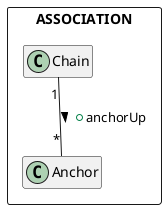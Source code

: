 @startuml


/'    note top of ASSOCIATION #white
    note about
    ASSOCIATION
    end note'/

package ASSOCIATION <<Rectangle>>{

    class Chain {
            +{field} Anchor front
            +{field} Anchor back
        --
            +{method} anchorUp (Anchor)
    }

    class Anchor {
            +{field} Chain chain
        --
'            +{method} enchain (Chain)
    }


    Chain "1" -- "*" Anchor : +anchorUp >

    hide members
}

@enduml